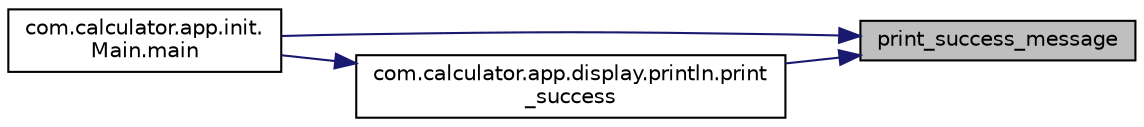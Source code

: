 digraph "print_success_message"
{
 // LATEX_PDF_SIZE
  edge [fontname="Helvetica",fontsize="10",labelfontname="Helvetica",labelfontsize="10"];
  node [fontname="Helvetica",fontsize="10",shape=record];
  rankdir="RL";
  Node1 [label="print_success_message",height=0.2,width=0.4,color="black", fillcolor="grey75", style="filled", fontcolor="black",tooltip=" "];
  Node1 -> Node2 [dir="back",color="midnightblue",fontsize="10",style="solid",fontname="Helvetica"];
  Node2 [label="com.calculator.app.init.\lMain.main",height=0.2,width=0.4,color="black", fillcolor="white", style="filled",URL="$classcom_1_1calculator_1_1app_1_1init_1_1Main.html#a8b260eecbaabcef8473fd87ada040682",tooltip=" "];
  Node1 -> Node3 [dir="back",color="midnightblue",fontsize="10",style="solid",fontname="Helvetica"];
  Node3 [label="com.calculator.app.display.println.print\l_success",height=0.2,width=0.4,color="black", fillcolor="white", style="filled",URL="$classcom_1_1calculator_1_1app_1_1display_1_1println.html#a0d34406ad5d7127fd4d376ed66f3e27b",tooltip=" "];
  Node3 -> Node2 [dir="back",color="midnightblue",fontsize="10",style="solid",fontname="Helvetica"];
}
